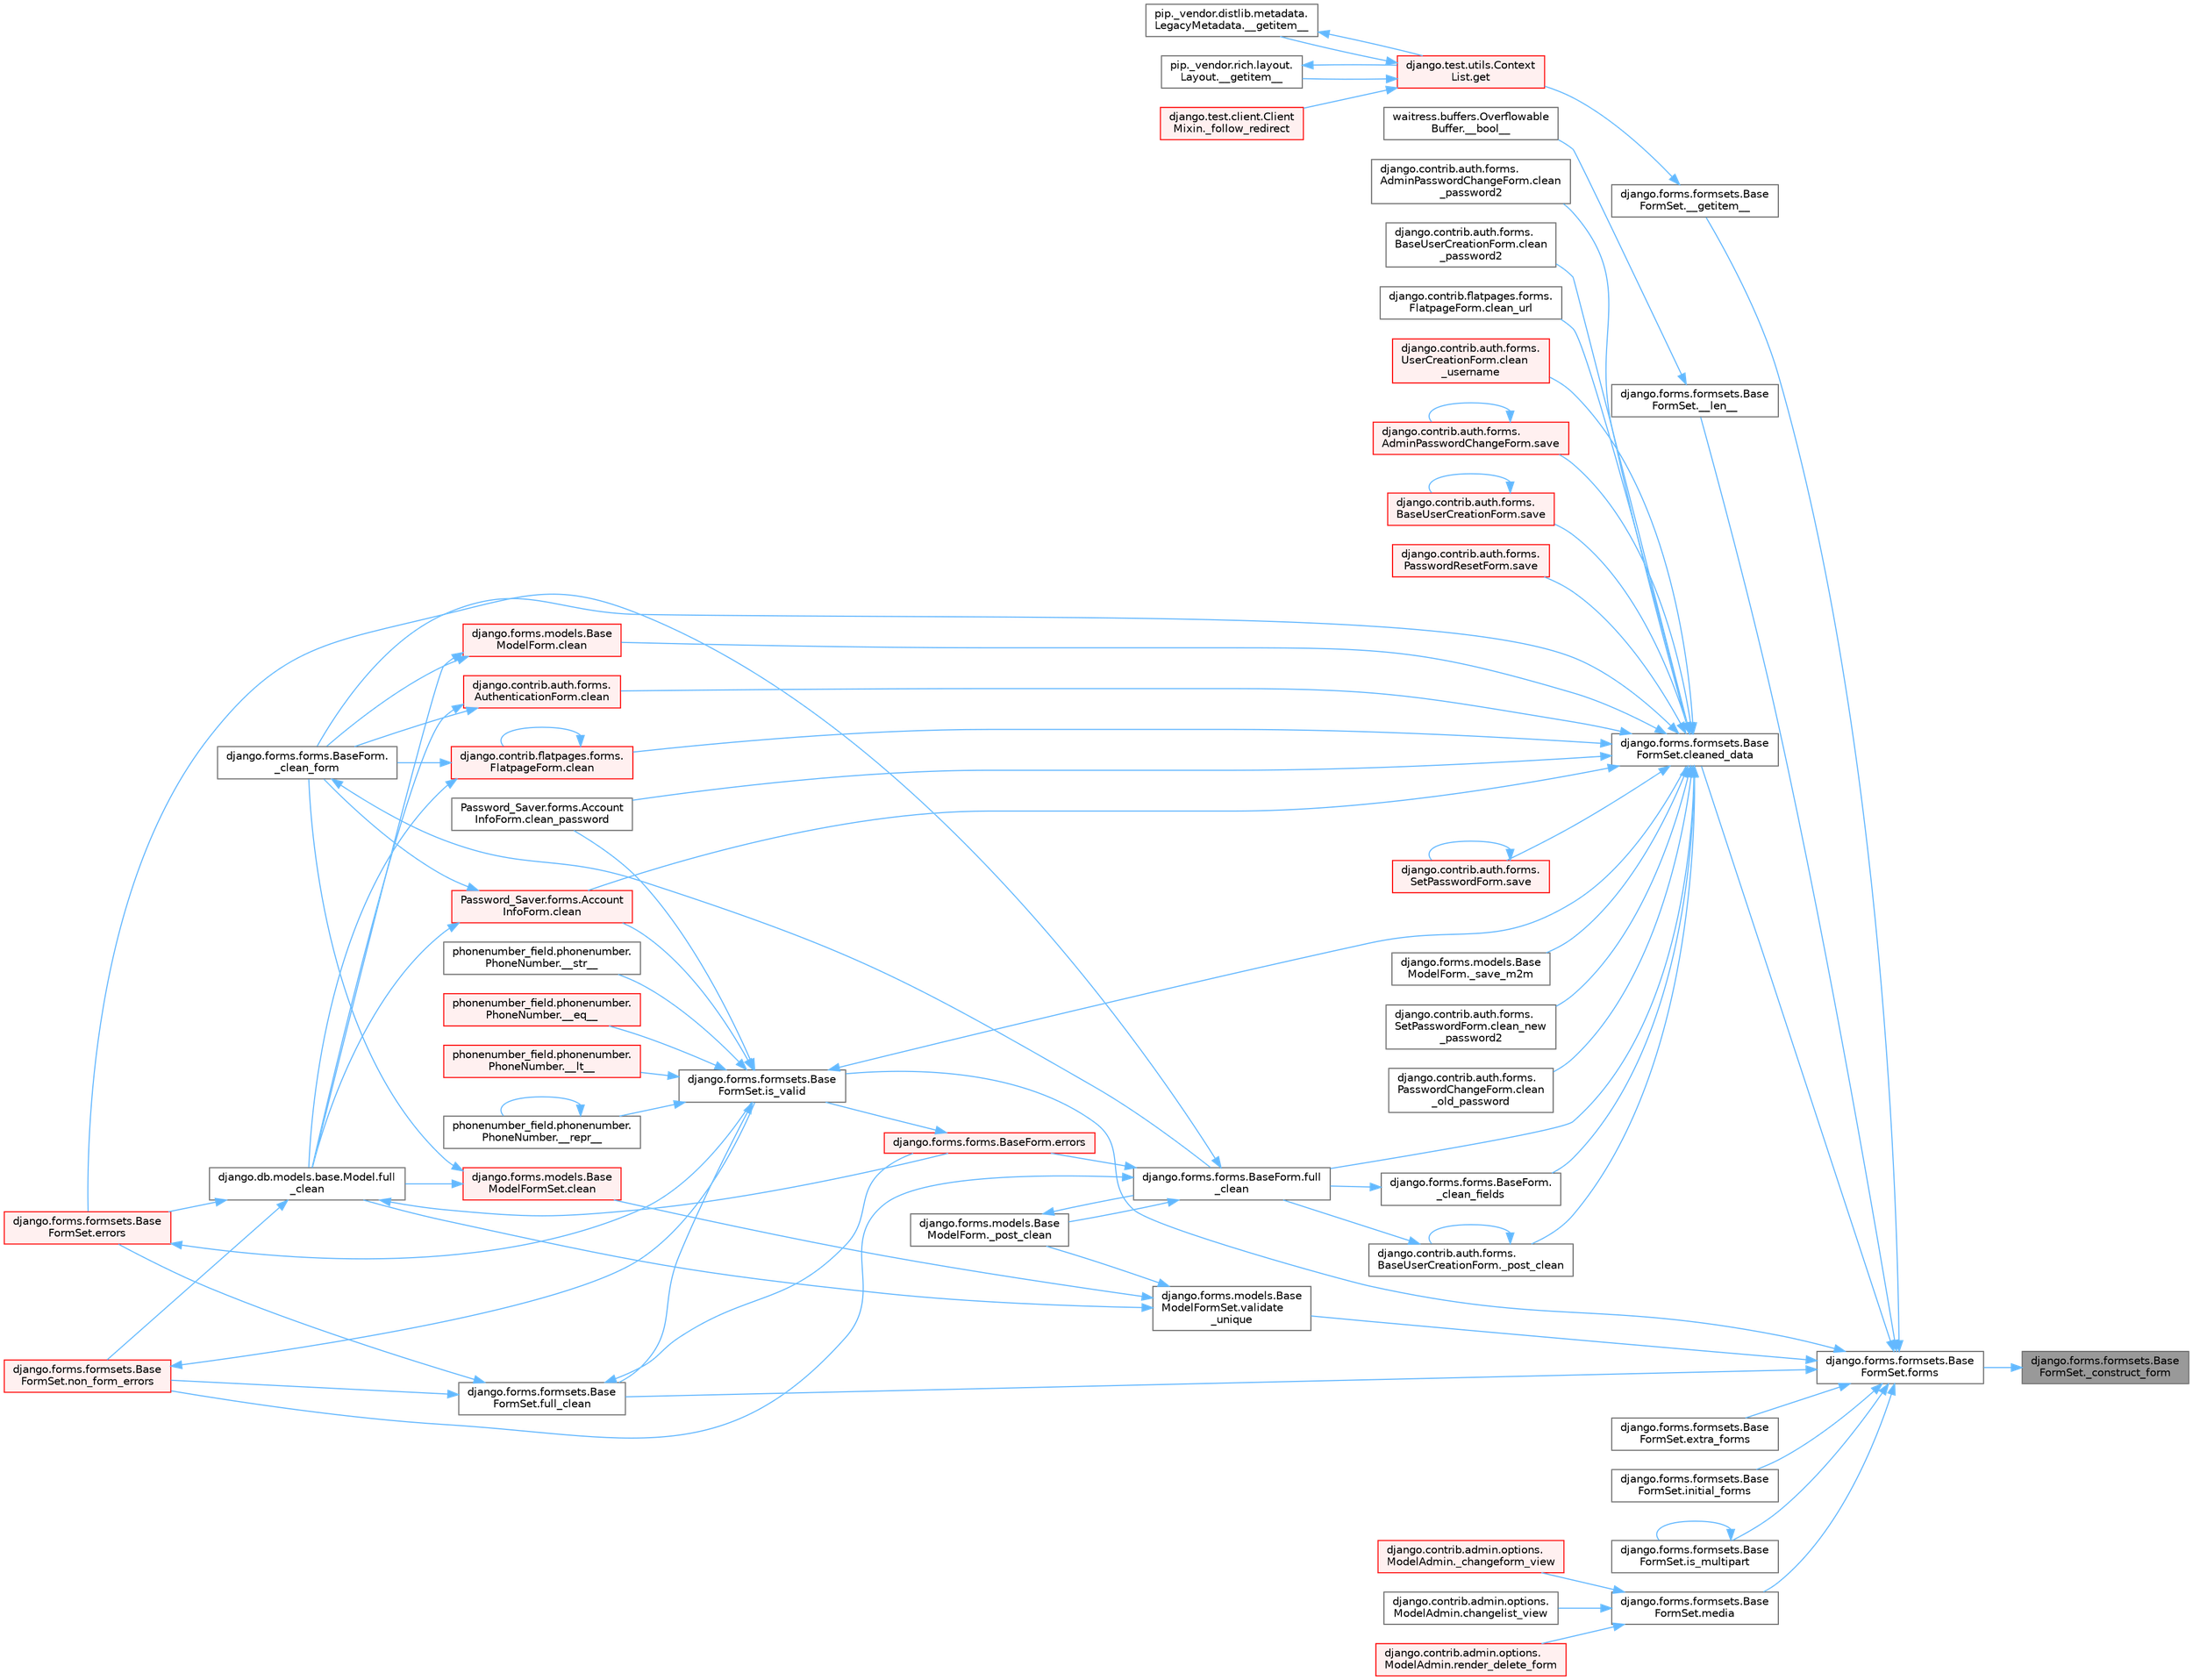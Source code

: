 digraph "django.forms.formsets.BaseFormSet._construct_form"
{
 // LATEX_PDF_SIZE
  bgcolor="transparent";
  edge [fontname=Helvetica,fontsize=10,labelfontname=Helvetica,labelfontsize=10];
  node [fontname=Helvetica,fontsize=10,shape=box,height=0.2,width=0.4];
  rankdir="RL";
  Node1 [id="Node000001",label="django.forms.formsets.Base\lFormSet._construct_form",height=0.2,width=0.4,color="gray40", fillcolor="grey60", style="filled", fontcolor="black",tooltip=" "];
  Node1 -> Node2 [id="edge1_Node000001_Node000002",dir="back",color="steelblue1",style="solid",tooltip=" "];
  Node2 [id="Node000002",label="django.forms.formsets.Base\lFormSet.forms",height=0.2,width=0.4,color="grey40", fillcolor="white", style="filled",URL="$classdjango_1_1forms_1_1formsets_1_1_base_form_set.html#a398234150267aa3c6dceaa20a7a507f1",tooltip=" "];
  Node2 -> Node3 [id="edge2_Node000002_Node000003",dir="back",color="steelblue1",style="solid",tooltip=" "];
  Node3 [id="Node000003",label="django.forms.formsets.Base\lFormSet.__getitem__",height=0.2,width=0.4,color="grey40", fillcolor="white", style="filled",URL="$classdjango_1_1forms_1_1formsets_1_1_base_form_set.html#a3ed6460d03a41c30d519e9170d0a17cc",tooltip=" "];
  Node3 -> Node4 [id="edge3_Node000003_Node000004",dir="back",color="steelblue1",style="solid",tooltip=" "];
  Node4 [id="Node000004",label="django.test.utils.Context\lList.get",height=0.2,width=0.4,color="red", fillcolor="#FFF0F0", style="filled",URL="$classdjango_1_1test_1_1utils_1_1_context_list.html#a1797663a8ac92f44dcb9ad281a896842",tooltip=" "];
  Node4 -> Node5 [id="edge4_Node000004_Node000005",dir="back",color="steelblue1",style="solid",tooltip=" "];
  Node5 [id="Node000005",label="pip._vendor.distlib.metadata.\lLegacyMetadata.__getitem__",height=0.2,width=0.4,color="grey40", fillcolor="white", style="filled",URL="$classpip_1_1__vendor_1_1distlib_1_1metadata_1_1_legacy_metadata.html#a4bbfa90e12a85ff919edb328c979731c",tooltip=" "];
  Node5 -> Node4 [id="edge5_Node000005_Node000004",dir="back",color="steelblue1",style="solid",tooltip=" "];
  Node4 -> Node6 [id="edge6_Node000004_Node000006",dir="back",color="steelblue1",style="solid",tooltip=" "];
  Node6 [id="Node000006",label="pip._vendor.rich.layout.\lLayout.__getitem__",height=0.2,width=0.4,color="grey40", fillcolor="white", style="filled",URL="$classpip_1_1__vendor_1_1rich_1_1layout_1_1_layout.html#add0ab2d771b738c1d8f491d5fc922238",tooltip=" "];
  Node6 -> Node4 [id="edge7_Node000006_Node000004",dir="back",color="steelblue1",style="solid",tooltip=" "];
  Node4 -> Node7 [id="edge8_Node000004_Node000007",dir="back",color="steelblue1",style="solid",tooltip=" "];
  Node7 [id="Node000007",label="django.test.client.Client\lMixin._follow_redirect",height=0.2,width=0.4,color="red", fillcolor="#FFF0F0", style="filled",URL="$classdjango_1_1test_1_1client_1_1_client_mixin.html#a8ef9c674c0e06268a84a19666287c660",tooltip=" "];
  Node2 -> Node3175 [id="edge9_Node000002_Node003175",dir="back",color="steelblue1",style="solid",tooltip=" "];
  Node3175 [id="Node003175",label="django.forms.formsets.Base\lFormSet.__len__",height=0.2,width=0.4,color="grey40", fillcolor="white", style="filled",URL="$classdjango_1_1forms_1_1formsets_1_1_base_form_set.html#aa8c1dfbddcb29c04ad7bf814137b3c36",tooltip=" "];
  Node3175 -> Node643 [id="edge10_Node003175_Node000643",dir="back",color="steelblue1",style="solid",tooltip=" "];
  Node643 [id="Node000643",label="waitress.buffers.Overflowable\lBuffer.__bool__",height=0.2,width=0.4,color="grey40", fillcolor="white", style="filled",URL="$classwaitress_1_1buffers_1_1_overflowable_buffer.html#afb6d9eccdeea0e50b91f9281878e017a",tooltip=" "];
  Node2 -> Node1762 [id="edge11_Node000002_Node001762",dir="back",color="steelblue1",style="solid",tooltip=" "];
  Node1762 [id="Node001762",label="django.forms.formsets.Base\lFormSet.cleaned_data",height=0.2,width=0.4,color="grey40", fillcolor="white", style="filled",URL="$classdjango_1_1forms_1_1formsets_1_1_base_form_set.html#ae51d85dd3faa160668adba372c4e87f7",tooltip=" "];
  Node1762 -> Node1763 [id="edge12_Node001762_Node001763",dir="back",color="steelblue1",style="solid",tooltip=" "];
  Node1763 [id="Node001763",label="django.forms.forms.BaseForm.\l_clean_fields",height=0.2,width=0.4,color="grey40", fillcolor="white", style="filled",URL="$classdjango_1_1forms_1_1forms_1_1_base_form.html#a38e014bdeb1b8c2092ec5762f1833d9a",tooltip=" "];
  Node1763 -> Node627 [id="edge13_Node001763_Node000627",dir="back",color="steelblue1",style="solid",tooltip=" "];
  Node627 [id="Node000627",label="django.forms.forms.BaseForm.full\l_clean",height=0.2,width=0.4,color="grey40", fillcolor="white", style="filled",URL="$classdjango_1_1forms_1_1forms_1_1_base_form.html#a396d2448f658dc84a0f0b473ffaae918",tooltip=" "];
  Node627 -> Node628 [id="edge14_Node000627_Node000628",dir="back",color="steelblue1",style="solid",tooltip=" "];
  Node628 [id="Node000628",label="django.forms.models.Base\lModelForm._post_clean",height=0.2,width=0.4,color="grey40", fillcolor="white", style="filled",URL="$classdjango_1_1forms_1_1models_1_1_base_model_form.html#a83e1c0ea3ba97f3a496d07955d1bf124",tooltip=" "];
  Node628 -> Node627 [id="edge15_Node000628_Node000627",dir="back",color="steelblue1",style="solid",tooltip=" "];
  Node627 -> Node629 [id="edge16_Node000627_Node000629",dir="back",color="steelblue1",style="solid",tooltip=" "];
  Node629 [id="Node000629",label="django.forms.forms.BaseForm.errors",height=0.2,width=0.4,color="red", fillcolor="#FFF0F0", style="filled",URL="$classdjango_1_1forms_1_1forms_1_1_base_form.html#aca47cb75eb6c321d1c429b33eca94d49",tooltip=" "];
  Node629 -> Node1781 [id="edge17_Node000629_Node001781",dir="back",color="steelblue1",style="solid",tooltip=" "];
  Node1781 [id="Node001781",label="django.forms.formsets.Base\lFormSet.is_valid",height=0.2,width=0.4,color="grey40", fillcolor="white", style="filled",URL="$classdjango_1_1forms_1_1formsets_1_1_base_form_set.html#a713477cfb7c01e723400df62b49c250c",tooltip=" "];
  Node1781 -> Node1756 [id="edge18_Node001781_Node001756",dir="back",color="steelblue1",style="solid",tooltip=" "];
  Node1756 [id="Node001756",label="phonenumber_field.phonenumber.\lPhoneNumber.__eq__",height=0.2,width=0.4,color="red", fillcolor="#FFF0F0", style="filled",URL="$classphonenumber__field_1_1phonenumber_1_1_phone_number.html#a999c32cd1bfa2dd5c7df70781b09c68b",tooltip=" "];
  Node1781 -> Node1757 [id="edge19_Node001781_Node001757",dir="back",color="steelblue1",style="solid",tooltip=" "];
  Node1757 [id="Node001757",label="phonenumber_field.phonenumber.\lPhoneNumber.__lt__",height=0.2,width=0.4,color="red", fillcolor="#FFF0F0", style="filled",URL="$classphonenumber__field_1_1phonenumber_1_1_phone_number.html#ab94d02fbeda1355644c6c1b3d6f3d9ba",tooltip=" "];
  Node1781 -> Node1758 [id="edge20_Node001781_Node001758",dir="back",color="steelblue1",style="solid",tooltip=" "];
  Node1758 [id="Node001758",label="phonenumber_field.phonenumber.\lPhoneNumber.__repr__",height=0.2,width=0.4,color="grey40", fillcolor="white", style="filled",URL="$classphonenumber__field_1_1phonenumber_1_1_phone_number.html#a5420c965a5ecfad87cb6bce245cd91a5",tooltip=" "];
  Node1758 -> Node1758 [id="edge21_Node001758_Node001758",dir="back",color="steelblue1",style="solid",tooltip=" "];
  Node1781 -> Node1759 [id="edge22_Node001781_Node001759",dir="back",color="steelblue1",style="solid",tooltip=" "];
  Node1759 [id="Node001759",label="phonenumber_field.phonenumber.\lPhoneNumber.__str__",height=0.2,width=0.4,color="grey40", fillcolor="white", style="filled",URL="$classphonenumber__field_1_1phonenumber_1_1_phone_number.html#a773f55fba29310ea2218e4bbca83ba6d",tooltip=" "];
  Node1781 -> Node1760 [id="edge23_Node001781_Node001760",dir="back",color="steelblue1",style="solid",tooltip=" "];
  Node1760 [id="Node001760",label="Password_Saver.forms.Account\lInfoForm.clean",height=0.2,width=0.4,color="red", fillcolor="#FFF0F0", style="filled",URL="$class_password___saver_1_1forms_1_1_account_info_form.html#a89126d6030ebafc64c8aeeb352113c54",tooltip=" "];
  Node1760 -> Node626 [id="edge24_Node001760_Node000626",dir="back",color="steelblue1",style="solid",tooltip=" "];
  Node626 [id="Node000626",label="django.forms.forms.BaseForm.\l_clean_form",height=0.2,width=0.4,color="grey40", fillcolor="white", style="filled",URL="$classdjango_1_1forms_1_1forms_1_1_base_form.html#ae5eed108001c1a75985b75174fe23f1f",tooltip=" "];
  Node626 -> Node627 [id="edge25_Node000626_Node000627",dir="back",color="steelblue1",style="solid",tooltip=" "];
  Node1760 -> Node668 [id="edge26_Node001760_Node000668",dir="back",color="steelblue1",style="solid",tooltip=" "];
  Node668 [id="Node000668",label="django.db.models.base.Model.full\l_clean",height=0.2,width=0.4,color="grey40", fillcolor="white", style="filled",URL="$classdjango_1_1db_1_1models_1_1base_1_1_model.html#a2e68bd042bd3e52b086f8838eeaa416f",tooltip=" "];
  Node668 -> Node629 [id="edge27_Node000668_Node000629",dir="back",color="steelblue1",style="solid",tooltip=" "];
  Node668 -> Node669 [id="edge28_Node000668_Node000669",dir="back",color="steelblue1",style="solid",tooltip=" "];
  Node669 [id="Node000669",label="django.forms.formsets.Base\lFormSet.errors",height=0.2,width=0.4,color="red", fillcolor="#FFF0F0", style="filled",URL="$classdjango_1_1forms_1_1formsets_1_1_base_form_set.html#a9e249e2240c3ae2775249e3d3da42020",tooltip=" "];
  Node669 -> Node1781 [id="edge29_Node000669_Node001781",dir="back",color="steelblue1",style="solid",tooltip=" "];
  Node668 -> Node1783 [id="edge30_Node000668_Node001783",dir="back",color="steelblue1",style="solid",tooltip=" "];
  Node1783 [id="Node001783",label="django.forms.formsets.Base\lFormSet.non_form_errors",height=0.2,width=0.4,color="red", fillcolor="#FFF0F0", style="filled",URL="$classdjango_1_1forms_1_1formsets_1_1_base_form_set.html#a8b499fb5fdd72c59134bf40aeac2de3c",tooltip=" "];
  Node1783 -> Node1781 [id="edge31_Node001783_Node001781",dir="back",color="steelblue1",style="solid",tooltip=" "];
  Node1781 -> Node1761 [id="edge32_Node001781_Node001761",dir="back",color="steelblue1",style="solid",tooltip=" "];
  Node1761 [id="Node001761",label="Password_Saver.forms.Account\lInfoForm.clean_password",height=0.2,width=0.4,color="grey40", fillcolor="white", style="filled",URL="$class_password___saver_1_1forms_1_1_account_info_form.html#a6397d8e90a910bed34ed0ebcf5f74a4e",tooltip=" "];
  Node1781 -> Node1762 [id="edge33_Node001781_Node001762",dir="back",color="steelblue1",style="solid",tooltip=" "];
  Node1781 -> Node1782 [id="edge34_Node001781_Node001782",dir="back",color="steelblue1",style="solid",tooltip=" "];
  Node1782 [id="Node001782",label="django.forms.formsets.Base\lFormSet.full_clean",height=0.2,width=0.4,color="grey40", fillcolor="white", style="filled",URL="$classdjango_1_1forms_1_1formsets_1_1_base_form_set.html#aa475bdb58853c14bfcd93bd7b494e3b1",tooltip=" "];
  Node1782 -> Node629 [id="edge35_Node001782_Node000629",dir="back",color="steelblue1",style="solid",tooltip=" "];
  Node1782 -> Node669 [id="edge36_Node001782_Node000669",dir="back",color="steelblue1",style="solid",tooltip=" "];
  Node1782 -> Node1783 [id="edge37_Node001782_Node001783",dir="back",color="steelblue1",style="solid",tooltip=" "];
  Node627 -> Node669 [id="edge38_Node000627_Node000669",dir="back",color="steelblue1",style="solid",tooltip=" "];
  Node627 -> Node1783 [id="edge39_Node000627_Node001783",dir="back",color="steelblue1",style="solid",tooltip=" "];
  Node1762 -> Node626 [id="edge40_Node001762_Node000626",dir="back",color="steelblue1",style="solid",tooltip=" "];
  Node1762 -> Node1764 [id="edge41_Node001762_Node001764",dir="back",color="steelblue1",style="solid",tooltip=" "];
  Node1764 [id="Node001764",label="django.contrib.auth.forms.\lBaseUserCreationForm._post_clean",height=0.2,width=0.4,color="grey40", fillcolor="white", style="filled",URL="$classdjango_1_1contrib_1_1auth_1_1forms_1_1_base_user_creation_form.html#aa7775ca44825f4bfa9262b10a9c0281c",tooltip=" "];
  Node1764 -> Node1764 [id="edge42_Node001764_Node001764",dir="back",color="steelblue1",style="solid",tooltip=" "];
  Node1764 -> Node627 [id="edge43_Node001764_Node000627",dir="back",color="steelblue1",style="solid",tooltip=" "];
  Node1762 -> Node1765 [id="edge44_Node001762_Node001765",dir="back",color="steelblue1",style="solid",tooltip=" "];
  Node1765 [id="Node001765",label="django.forms.models.Base\lModelForm._save_m2m",height=0.2,width=0.4,color="grey40", fillcolor="white", style="filled",URL="$classdjango_1_1forms_1_1models_1_1_base_model_form.html#a8e143465fa5977b65ce53f521fa65067",tooltip=" "];
  Node1762 -> Node667 [id="edge45_Node001762_Node000667",dir="back",color="steelblue1",style="solid",tooltip=" "];
  Node667 [id="Node000667",label="django.contrib.auth.forms.\lAuthenticationForm.clean",height=0.2,width=0.4,color="red", fillcolor="#FFF0F0", style="filled",URL="$classdjango_1_1contrib_1_1auth_1_1forms_1_1_authentication_form.html#a92d28be6696caa8d1b7068eefe81793a",tooltip=" "];
  Node667 -> Node626 [id="edge46_Node000667_Node000626",dir="back",color="steelblue1",style="solid",tooltip=" "];
  Node667 -> Node668 [id="edge47_Node000667_Node000668",dir="back",color="steelblue1",style="solid",tooltip=" "];
  Node1762 -> Node1766 [id="edge48_Node001762_Node001766",dir="back",color="steelblue1",style="solid",tooltip=" "];
  Node1766 [id="Node001766",label="django.contrib.flatpages.forms.\lFlatpageForm.clean",height=0.2,width=0.4,color="red", fillcolor="#FFF0F0", style="filled",URL="$classdjango_1_1contrib_1_1flatpages_1_1forms_1_1_flatpage_form.html#a0deb29d4415dbd84c765b5972de07e52",tooltip=" "];
  Node1766 -> Node626 [id="edge49_Node001766_Node000626",dir="back",color="steelblue1",style="solid",tooltip=" "];
  Node1766 -> Node1766 [id="edge50_Node001766_Node001766",dir="back",color="steelblue1",style="solid",tooltip=" "];
  Node1766 -> Node668 [id="edge51_Node001766_Node000668",dir="back",color="steelblue1",style="solid",tooltip=" "];
  Node1762 -> Node1767 [id="edge52_Node001762_Node001767",dir="back",color="steelblue1",style="solid",tooltip=" "];
  Node1767 [id="Node001767",label="django.forms.models.Base\lModelForm.clean",height=0.2,width=0.4,color="red", fillcolor="#FFF0F0", style="filled",URL="$classdjango_1_1forms_1_1models_1_1_base_model_form.html#a6a374c3b609f402d6566b2ee3ff98672",tooltip=" "];
  Node1767 -> Node626 [id="edge53_Node001767_Node000626",dir="back",color="steelblue1",style="solid",tooltip=" "];
  Node1767 -> Node668 [id="edge54_Node001767_Node000668",dir="back",color="steelblue1",style="solid",tooltip=" "];
  Node1762 -> Node1760 [id="edge55_Node001762_Node001760",dir="back",color="steelblue1",style="solid",tooltip=" "];
  Node1762 -> Node1768 [id="edge56_Node001762_Node001768",dir="back",color="steelblue1",style="solid",tooltip=" "];
  Node1768 [id="Node001768",label="django.contrib.auth.forms.\lSetPasswordForm.clean_new\l_password2",height=0.2,width=0.4,color="grey40", fillcolor="white", style="filled",URL="$classdjango_1_1contrib_1_1auth_1_1forms_1_1_set_password_form.html#aefb49bddbbf63909718ecac6718b609d",tooltip=" "];
  Node1762 -> Node1769 [id="edge57_Node001762_Node001769",dir="back",color="steelblue1",style="solid",tooltip=" "];
  Node1769 [id="Node001769",label="django.contrib.auth.forms.\lPasswordChangeForm.clean\l_old_password",height=0.2,width=0.4,color="grey40", fillcolor="white", style="filled",URL="$classdjango_1_1contrib_1_1auth_1_1forms_1_1_password_change_form.html#a4d339cd14a321ba76cb6caf226c56d8d",tooltip=" "];
  Node1762 -> Node1761 [id="edge58_Node001762_Node001761",dir="back",color="steelblue1",style="solid",tooltip=" "];
  Node1762 -> Node1770 [id="edge59_Node001762_Node001770",dir="back",color="steelblue1",style="solid",tooltip=" "];
  Node1770 [id="Node001770",label="django.contrib.auth.forms.\lAdminPasswordChangeForm.clean\l_password2",height=0.2,width=0.4,color="grey40", fillcolor="white", style="filled",URL="$classdjango_1_1contrib_1_1auth_1_1forms_1_1_admin_password_change_form.html#a7e2cc7b4982538a54fc20fb155285496",tooltip=" "];
  Node1762 -> Node1771 [id="edge60_Node001762_Node001771",dir="back",color="steelblue1",style="solid",tooltip=" "];
  Node1771 [id="Node001771",label="django.contrib.auth.forms.\lBaseUserCreationForm.clean\l_password2",height=0.2,width=0.4,color="grey40", fillcolor="white", style="filled",URL="$classdjango_1_1contrib_1_1auth_1_1forms_1_1_base_user_creation_form.html#afe0d67cb9bbafa947e8c7ba75e6b8dd2",tooltip=" "];
  Node1762 -> Node1772 [id="edge61_Node001762_Node001772",dir="back",color="steelblue1",style="solid",tooltip=" "];
  Node1772 [id="Node001772",label="django.contrib.flatpages.forms.\lFlatpageForm.clean_url",height=0.2,width=0.4,color="grey40", fillcolor="white", style="filled",URL="$classdjango_1_1contrib_1_1flatpages_1_1forms_1_1_flatpage_form.html#a754fc61d64c13e49b6efd2b81954180c",tooltip=" "];
  Node1762 -> Node1773 [id="edge62_Node001762_Node001773",dir="back",color="steelblue1",style="solid",tooltip=" "];
  Node1773 [id="Node001773",label="django.contrib.auth.forms.\lUserCreationForm.clean\l_username",height=0.2,width=0.4,color="red", fillcolor="#FFF0F0", style="filled",URL="$classdjango_1_1contrib_1_1auth_1_1forms_1_1_user_creation_form.html#ab825a1782c52e0106904118ba584f68d",tooltip=" "];
  Node1762 -> Node627 [id="edge63_Node001762_Node000627",dir="back",color="steelblue1",style="solid",tooltip=" "];
  Node1762 -> Node1777 [id="edge64_Node001762_Node001777",dir="back",color="steelblue1",style="solid",tooltip=" "];
  Node1777 [id="Node001777",label="django.contrib.auth.forms.\lAdminPasswordChangeForm.save",height=0.2,width=0.4,color="red", fillcolor="#FFF0F0", style="filled",URL="$classdjango_1_1contrib_1_1auth_1_1forms_1_1_admin_password_change_form.html#ae15e853bc0c64b8b061876b4987d63fc",tooltip=" "];
  Node1777 -> Node1777 [id="edge65_Node001777_Node001777",dir="back",color="steelblue1",style="solid",tooltip=" "];
  Node1762 -> Node1778 [id="edge66_Node001762_Node001778",dir="back",color="steelblue1",style="solid",tooltip=" "];
  Node1778 [id="Node001778",label="django.contrib.auth.forms.\lBaseUserCreationForm.save",height=0.2,width=0.4,color="red", fillcolor="#FFF0F0", style="filled",URL="$classdjango_1_1contrib_1_1auth_1_1forms_1_1_base_user_creation_form.html#a5375478a3c6ff7c9d6983081bb2e46c0",tooltip=" "];
  Node1778 -> Node1778 [id="edge67_Node001778_Node001778",dir="back",color="steelblue1",style="solid",tooltip=" "];
  Node1762 -> Node1779 [id="edge68_Node001762_Node001779",dir="back",color="steelblue1",style="solid",tooltip=" "];
  Node1779 [id="Node001779",label="django.contrib.auth.forms.\lPasswordResetForm.save",height=0.2,width=0.4,color="red", fillcolor="#FFF0F0", style="filled",URL="$classdjango_1_1contrib_1_1auth_1_1forms_1_1_password_reset_form.html#a08fea86409996b9e4ceb5515c94c15be",tooltip=" "];
  Node1762 -> Node1780 [id="edge69_Node001762_Node001780",dir="back",color="steelblue1",style="solid",tooltip=" "];
  Node1780 [id="Node001780",label="django.contrib.auth.forms.\lSetPasswordForm.save",height=0.2,width=0.4,color="red", fillcolor="#FFF0F0", style="filled",URL="$classdjango_1_1contrib_1_1auth_1_1forms_1_1_set_password_form.html#ac95fe41703972b1012ff86602e2d4896",tooltip=" "];
  Node1780 -> Node1780 [id="edge70_Node001780_Node001780",dir="back",color="steelblue1",style="solid",tooltip=" "];
  Node2 -> Node1915 [id="edge71_Node000002_Node001915",dir="back",color="steelblue1",style="solid",tooltip=" "];
  Node1915 [id="Node001915",label="django.forms.formsets.Base\lFormSet.extra_forms",height=0.2,width=0.4,color="grey40", fillcolor="white", style="filled",URL="$classdjango_1_1forms_1_1formsets_1_1_base_form_set.html#a80e8dd7968259b3ccdfd86ac190c342a",tooltip=" "];
  Node2 -> Node1782 [id="edge72_Node000002_Node001782",dir="back",color="steelblue1",style="solid",tooltip=" "];
  Node2 -> Node1916 [id="edge73_Node000002_Node001916",dir="back",color="steelblue1",style="solid",tooltip=" "];
  Node1916 [id="Node001916",label="django.forms.formsets.Base\lFormSet.initial_forms",height=0.2,width=0.4,color="grey40", fillcolor="white", style="filled",URL="$classdjango_1_1forms_1_1formsets_1_1_base_form_set.html#a36a0e4b12f42f368c74d3a704cc58d03",tooltip=" "];
  Node2 -> Node1888 [id="edge74_Node000002_Node001888",dir="back",color="steelblue1",style="solid",tooltip=" "];
  Node1888 [id="Node001888",label="django.forms.formsets.Base\lFormSet.is_multipart",height=0.2,width=0.4,color="grey40", fillcolor="white", style="filled",URL="$classdjango_1_1forms_1_1formsets_1_1_base_form_set.html#a70cb5455998cfb8556810d3215d617c8",tooltip=" "];
  Node1888 -> Node1888 [id="edge75_Node001888_Node001888",dir="back",color="steelblue1",style="solid",tooltip=" "];
  Node2 -> Node1781 [id="edge76_Node000002_Node001781",dir="back",color="steelblue1",style="solid",tooltip=" "];
  Node2 -> Node1889 [id="edge77_Node000002_Node001889",dir="back",color="steelblue1",style="solid",tooltip=" "];
  Node1889 [id="Node001889",label="django.forms.formsets.Base\lFormSet.media",height=0.2,width=0.4,color="grey40", fillcolor="white", style="filled",URL="$classdjango_1_1forms_1_1formsets_1_1_base_form_set.html#a6f8913e4888f6eb8afa928cf91e9c8f9",tooltip=" "];
  Node1889 -> Node1890 [id="edge78_Node001889_Node001890",dir="back",color="steelblue1",style="solid",tooltip=" "];
  Node1890 [id="Node001890",label="django.contrib.admin.options.\lModelAdmin._changeform_view",height=0.2,width=0.4,color="red", fillcolor="#FFF0F0", style="filled",URL="$classdjango_1_1contrib_1_1admin_1_1options_1_1_model_admin.html#a06082f9f8128d66a16cda8098c673dae",tooltip=" "];
  Node1889 -> Node1894 [id="edge79_Node001889_Node001894",dir="back",color="steelblue1",style="solid",tooltip=" "];
  Node1894 [id="Node001894",label="django.contrib.admin.options.\lModelAdmin.changelist_view",height=0.2,width=0.4,color="grey40", fillcolor="white", style="filled",URL="$classdjango_1_1contrib_1_1admin_1_1options_1_1_model_admin.html#af5f3d8010317ded7325e649561a4d909",tooltip=" "];
  Node1889 -> Node1895 [id="edge80_Node001889_Node001895",dir="back",color="steelblue1",style="solid",tooltip=" "];
  Node1895 [id="Node001895",label="django.contrib.admin.options.\lModelAdmin.render_delete_form",height=0.2,width=0.4,color="red", fillcolor="#FFF0F0", style="filled",URL="$classdjango_1_1contrib_1_1admin_1_1options_1_1_model_admin.html#a027ffc94c0e782bdb539dab9e58d293f",tooltip=" "];
  Node2 -> Node3176 [id="edge81_Node000002_Node003176",dir="back",color="steelblue1",style="solid",tooltip=" "];
  Node3176 [id="Node003176",label="django.forms.models.Base\lModelFormSet.validate\l_unique",height=0.2,width=0.4,color="grey40", fillcolor="white", style="filled",URL="$classdjango_1_1forms_1_1models_1_1_base_model_form_set.html#a0d01f97a86fd02a126b2fd51d02fd07d",tooltip=" "];
  Node3176 -> Node628 [id="edge82_Node003176_Node000628",dir="back",color="steelblue1",style="solid",tooltip=" "];
  Node3176 -> Node3177 [id="edge83_Node003176_Node003177",dir="back",color="steelblue1",style="solid",tooltip=" "];
  Node3177 [id="Node003177",label="django.forms.models.Base\lModelFormSet.clean",height=0.2,width=0.4,color="red", fillcolor="#FFF0F0", style="filled",URL="$classdjango_1_1forms_1_1models_1_1_base_model_form_set.html#ad5d65e17ad34585bb486c82fe71e53d4",tooltip=" "];
  Node3177 -> Node626 [id="edge84_Node003177_Node000626",dir="back",color="steelblue1",style="solid",tooltip=" "];
  Node3177 -> Node668 [id="edge85_Node003177_Node000668",dir="back",color="steelblue1",style="solid",tooltip=" "];
  Node3176 -> Node668 [id="edge86_Node003176_Node000668",dir="back",color="steelblue1",style="solid",tooltip=" "];
}
